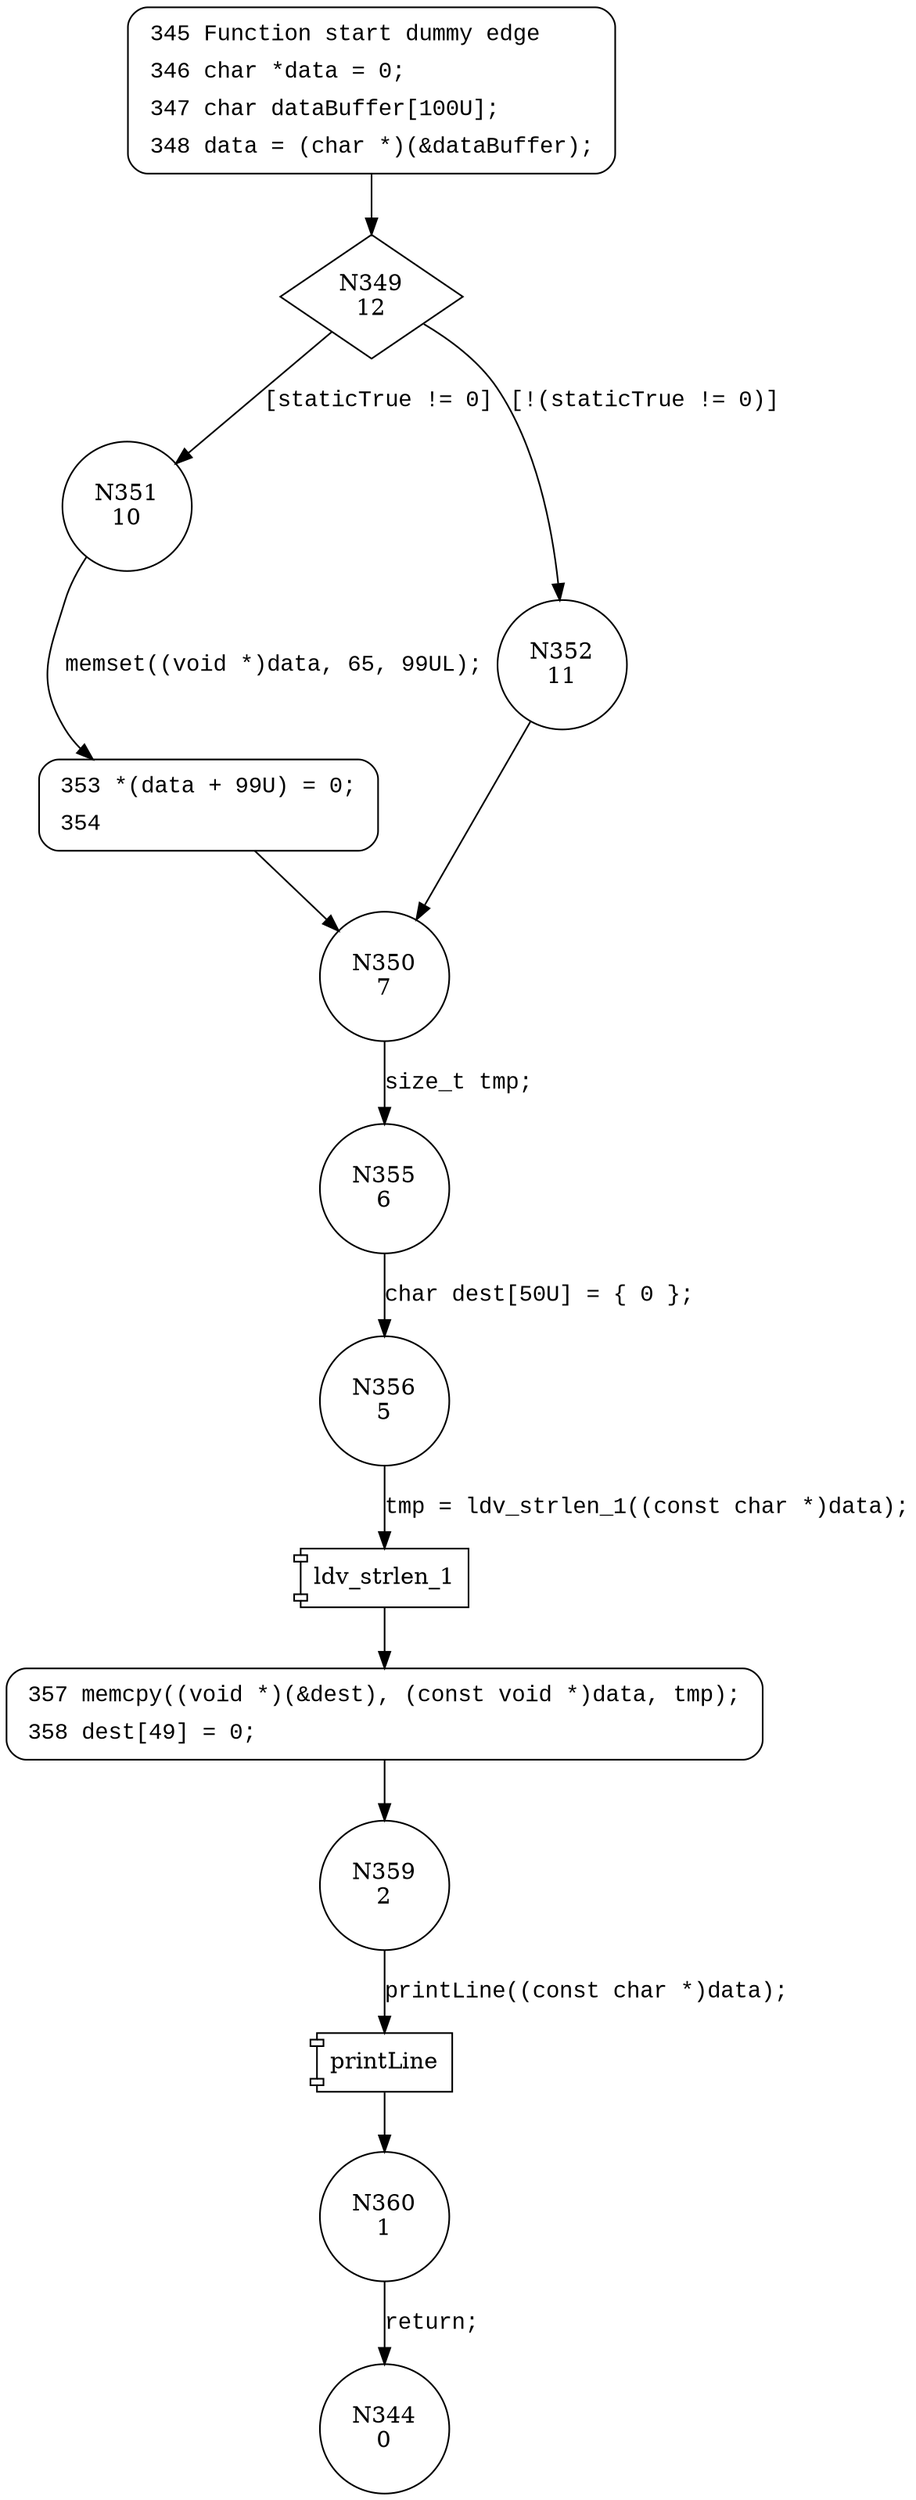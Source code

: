 digraph CWE121_Stack_Based_Buffer_Overflow__CWE806_char_declare_memcpy_05_bad {
349 [shape="diamond" label="N349\n12"]
351 [shape="circle" label="N351\n10"]
352 [shape="circle" label="N352\n11"]
350 [shape="circle" label="N350\n7"]
355 [shape="circle" label="N355\n6"]
356 [shape="circle" label="N356\n5"]
357 [shape="circle" label="N357\n4"]
359 [shape="circle" label="N359\n2"]
360 [shape="circle" label="N360\n1"]
353 [shape="circle" label="N353\n9"]
344 [shape="circle" label="N344\n0"]
345 [style="filled,bold" penwidth="1" fillcolor="white" fontname="Courier New" shape="Mrecord" label=<<table border="0" cellborder="0" cellpadding="3" bgcolor="white"><tr><td align="right">345</td><td align="left">Function start dummy edge</td></tr><tr><td align="right">346</td><td align="left">char *data = 0;</td></tr><tr><td align="right">347</td><td align="left">char dataBuffer[100U];</td></tr><tr><td align="right">348</td><td align="left">data = (char *)(&amp;dataBuffer);</td></tr></table>>]
345 -> 349[label=""]
357 [style="filled,bold" penwidth="1" fillcolor="white" fontname="Courier New" shape="Mrecord" label=<<table border="0" cellborder="0" cellpadding="3" bgcolor="white"><tr><td align="right">357</td><td align="left">memcpy((void *)(&amp;dest), (const void *)data, tmp);</td></tr><tr><td align="right">358</td><td align="left">dest[49] = 0;</td></tr></table>>]
357 -> 359[label=""]
353 [style="filled,bold" penwidth="1" fillcolor="white" fontname="Courier New" shape="Mrecord" label=<<table border="0" cellborder="0" cellpadding="3" bgcolor="white"><tr><td align="right">353</td><td align="left">*(data + 99U) = 0;</td></tr><tr><td align="right">354</td><td align="left"></td></tr></table>>]
353 -> 350[label=""]
349 -> 351 [label="[staticTrue != 0]" fontname="Courier New"]
349 -> 352 [label="[!(staticTrue != 0)]" fontname="Courier New"]
350 -> 355 [label="size_t tmp;" fontname="Courier New"]
100014 [shape="component" label="ldv_strlen_1"]
356 -> 100014 [label="tmp = ldv_strlen_1((const char *)data);" fontname="Courier New"]
100014 -> 357 [label="" fontname="Courier New"]
100015 [shape="component" label="printLine"]
359 -> 100015 [label="printLine((const char *)data);" fontname="Courier New"]
100015 -> 360 [label="" fontname="Courier New"]
351 -> 353 [label="memset((void *)data, 65, 99UL);" fontname="Courier New"]
352 -> 350 [label="" fontname="Courier New"]
355 -> 356 [label="char dest[50U] = { 0 };" fontname="Courier New"]
360 -> 344 [label="return;" fontname="Courier New"]
}